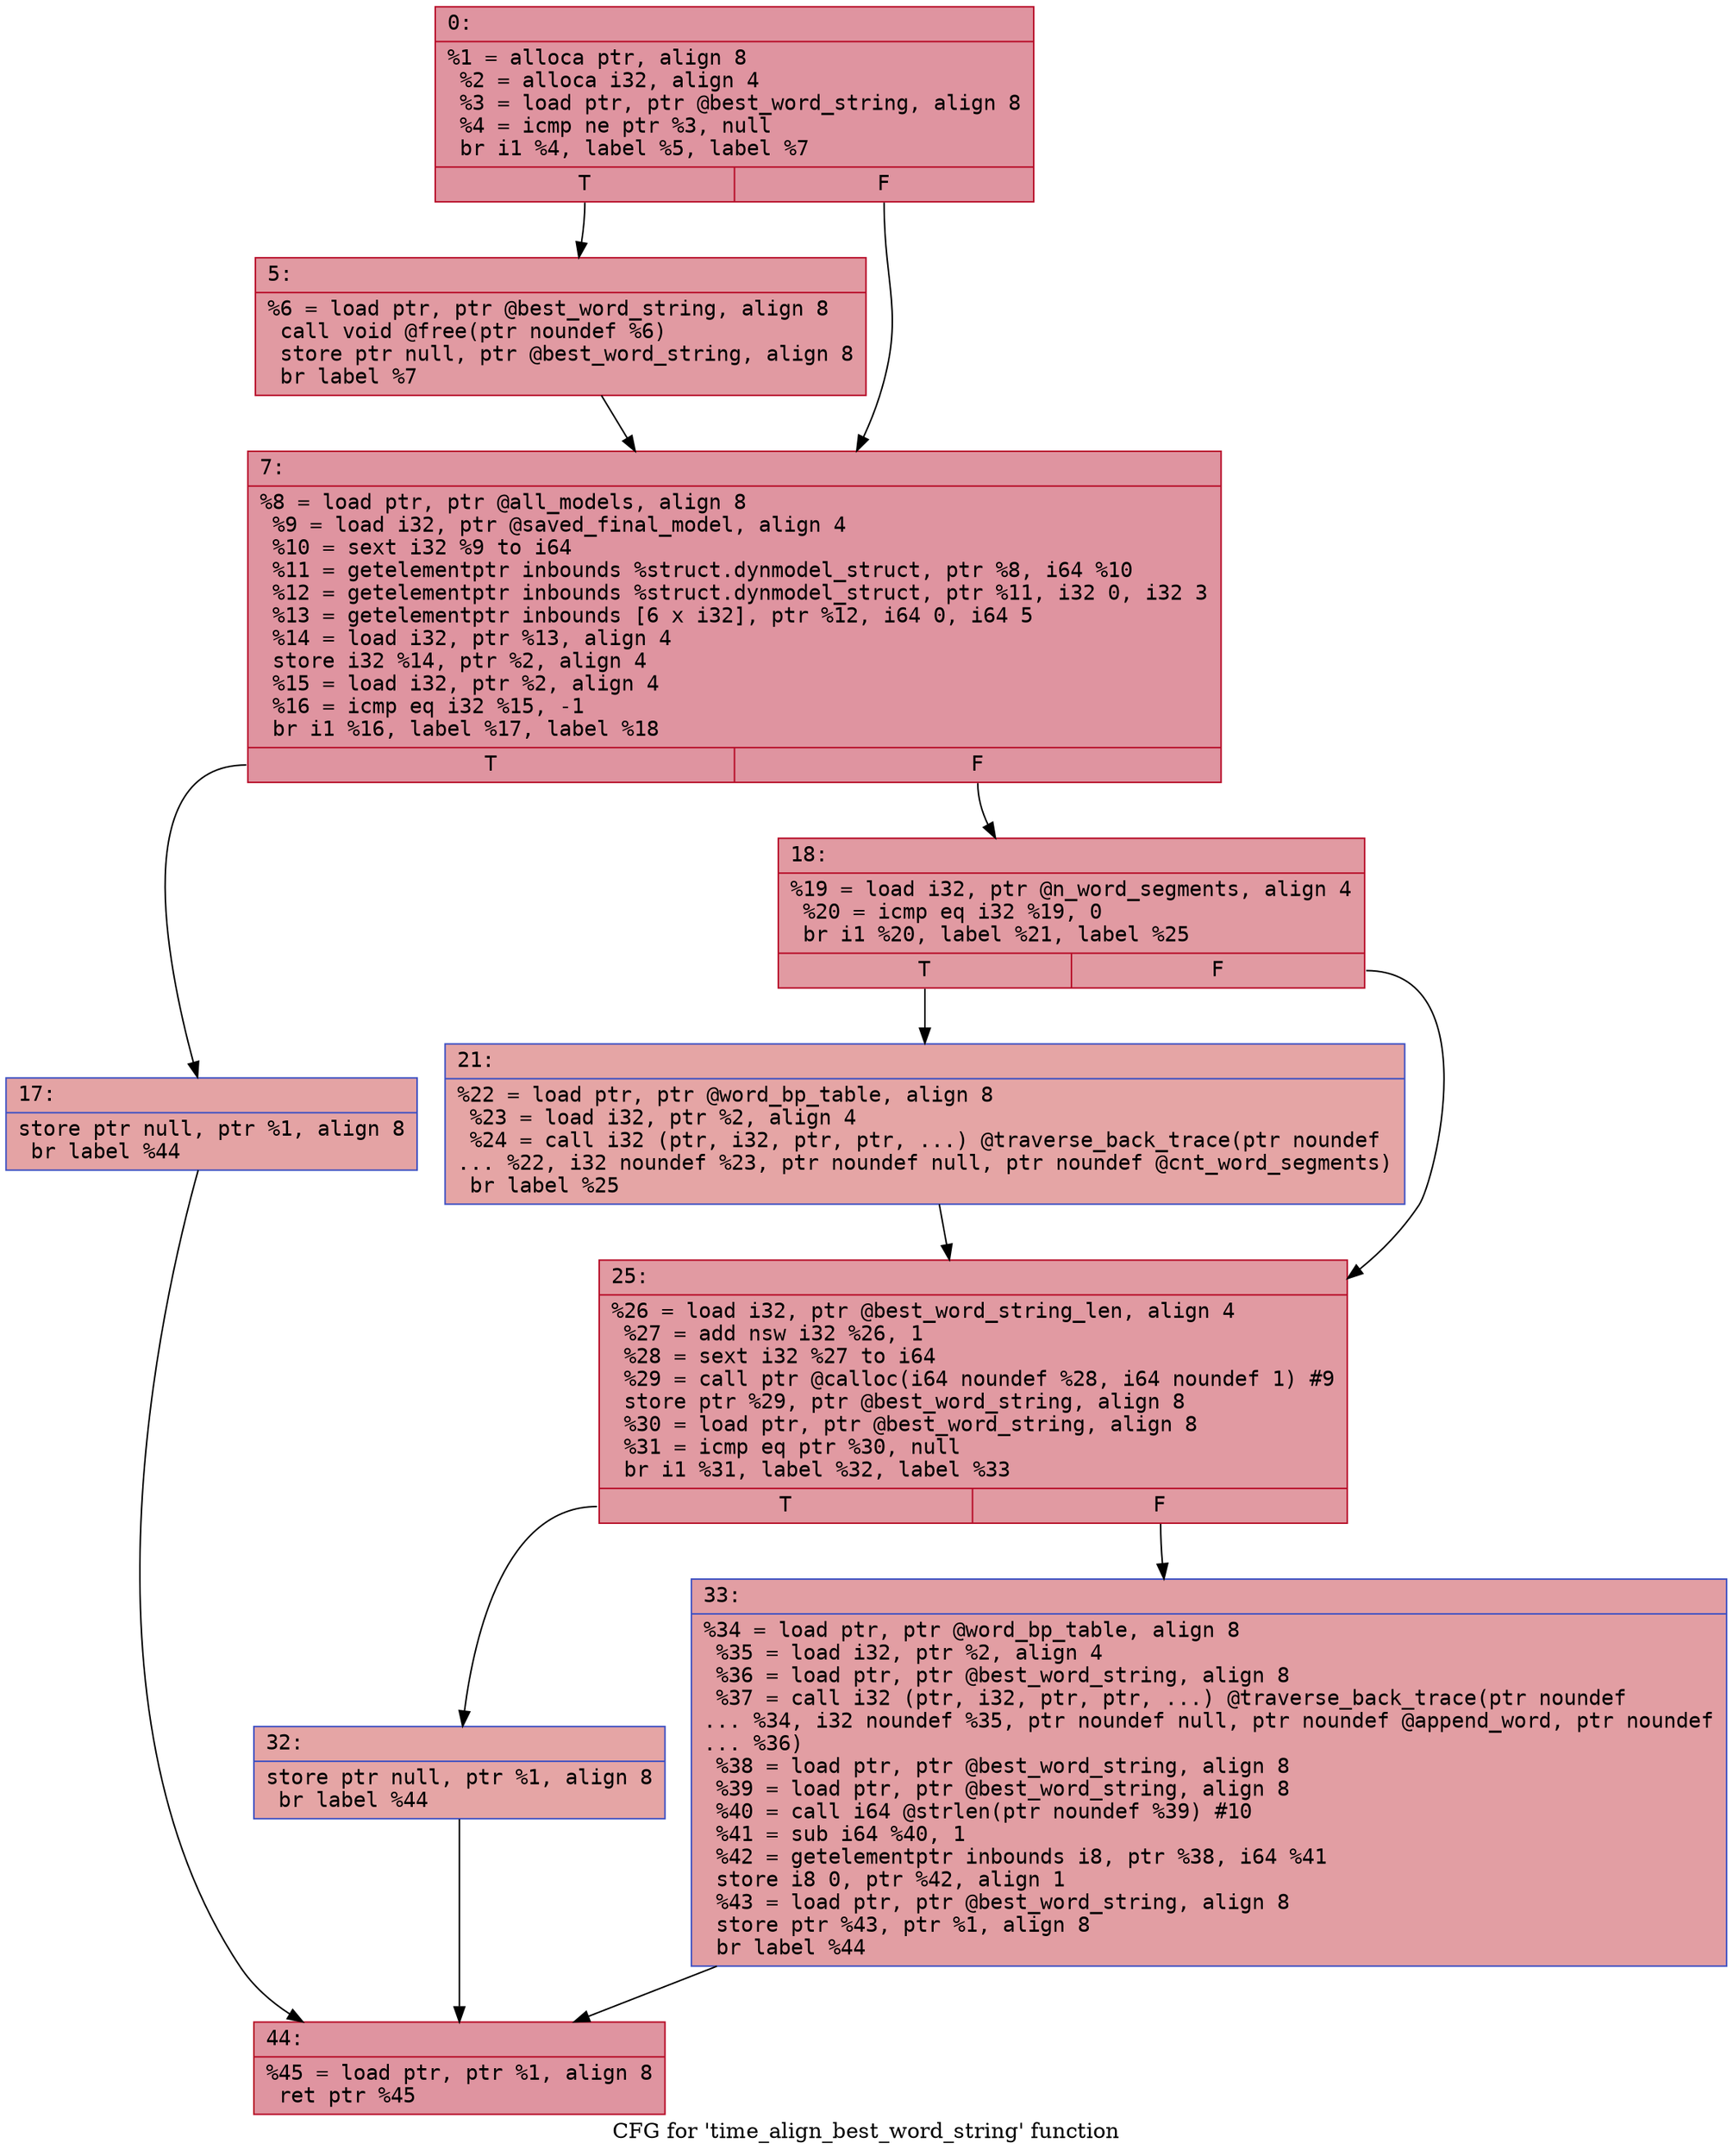 digraph "CFG for 'time_align_best_word_string' function" {
	label="CFG for 'time_align_best_word_string' function";

	Node0x600000d39ea0 [shape=record,color="#b70d28ff", style=filled, fillcolor="#b70d2870" fontname="Courier",label="{0:\l|  %1 = alloca ptr, align 8\l  %2 = alloca i32, align 4\l  %3 = load ptr, ptr @best_word_string, align 8\l  %4 = icmp ne ptr %3, null\l  br i1 %4, label %5, label %7\l|{<s0>T|<s1>F}}"];
	Node0x600000d39ea0:s0 -> Node0x600000d39ef0[tooltip="0 -> 5\nProbability 62.50%" ];
	Node0x600000d39ea0:s1 -> Node0x600000d39f40[tooltip="0 -> 7\nProbability 37.50%" ];
	Node0x600000d39ef0 [shape=record,color="#b70d28ff", style=filled, fillcolor="#bb1b2c70" fontname="Courier",label="{5:\l|  %6 = load ptr, ptr @best_word_string, align 8\l  call void @free(ptr noundef %6)\l  store ptr null, ptr @best_word_string, align 8\l  br label %7\l}"];
	Node0x600000d39ef0 -> Node0x600000d39f40[tooltip="5 -> 7\nProbability 100.00%" ];
	Node0x600000d39f40 [shape=record,color="#b70d28ff", style=filled, fillcolor="#b70d2870" fontname="Courier",label="{7:\l|  %8 = load ptr, ptr @all_models, align 8\l  %9 = load i32, ptr @saved_final_model, align 4\l  %10 = sext i32 %9 to i64\l  %11 = getelementptr inbounds %struct.dynmodel_struct, ptr %8, i64 %10\l  %12 = getelementptr inbounds %struct.dynmodel_struct, ptr %11, i32 0, i32 3\l  %13 = getelementptr inbounds [6 x i32], ptr %12, i64 0, i64 5\l  %14 = load i32, ptr %13, align 4\l  store i32 %14, ptr %2, align 4\l  %15 = load i32, ptr %2, align 4\l  %16 = icmp eq i32 %15, -1\l  br i1 %16, label %17, label %18\l|{<s0>T|<s1>F}}"];
	Node0x600000d39f40:s0 -> Node0x600000d39f90[tooltip="7 -> 17\nProbability 37.50%" ];
	Node0x600000d39f40:s1 -> Node0x600000d39fe0[tooltip="7 -> 18\nProbability 62.50%" ];
	Node0x600000d39f90 [shape=record,color="#3d50c3ff", style=filled, fillcolor="#c32e3170" fontname="Courier",label="{17:\l|  store ptr null, ptr %1, align 8\l  br label %44\l}"];
	Node0x600000d39f90 -> Node0x600000d3a170[tooltip="17 -> 44\nProbability 100.00%" ];
	Node0x600000d39fe0 [shape=record,color="#b70d28ff", style=filled, fillcolor="#bb1b2c70" fontname="Courier",label="{18:\l|  %19 = load i32, ptr @n_word_segments, align 4\l  %20 = icmp eq i32 %19, 0\l  br i1 %20, label %21, label %25\l|{<s0>T|<s1>F}}"];
	Node0x600000d39fe0:s0 -> Node0x600000d3a030[tooltip="18 -> 21\nProbability 37.50%" ];
	Node0x600000d39fe0:s1 -> Node0x600000d3a080[tooltip="18 -> 25\nProbability 62.50%" ];
	Node0x600000d3a030 [shape=record,color="#3d50c3ff", style=filled, fillcolor="#c5333470" fontname="Courier",label="{21:\l|  %22 = load ptr, ptr @word_bp_table, align 8\l  %23 = load i32, ptr %2, align 4\l  %24 = call i32 (ptr, i32, ptr, ptr, ...) @traverse_back_trace(ptr noundef\l... %22, i32 noundef %23, ptr noundef null, ptr noundef @cnt_word_segments)\l  br label %25\l}"];
	Node0x600000d3a030 -> Node0x600000d3a080[tooltip="21 -> 25\nProbability 100.00%" ];
	Node0x600000d3a080 [shape=record,color="#b70d28ff", style=filled, fillcolor="#bb1b2c70" fontname="Courier",label="{25:\l|  %26 = load i32, ptr @best_word_string_len, align 4\l  %27 = add nsw i32 %26, 1\l  %28 = sext i32 %27 to i64\l  %29 = call ptr @calloc(i64 noundef %28, i64 noundef 1) #9\l  store ptr %29, ptr @best_word_string, align 8\l  %30 = load ptr, ptr @best_word_string, align 8\l  %31 = icmp eq ptr %30, null\l  br i1 %31, label %32, label %33\l|{<s0>T|<s1>F}}"];
	Node0x600000d3a080:s0 -> Node0x600000d3a0d0[tooltip="25 -> 32\nProbability 37.50%" ];
	Node0x600000d3a080:s1 -> Node0x600000d3a120[tooltip="25 -> 33\nProbability 62.50%" ];
	Node0x600000d3a0d0 [shape=record,color="#3d50c3ff", style=filled, fillcolor="#c5333470" fontname="Courier",label="{32:\l|  store ptr null, ptr %1, align 8\l  br label %44\l}"];
	Node0x600000d3a0d0 -> Node0x600000d3a170[tooltip="32 -> 44\nProbability 100.00%" ];
	Node0x600000d3a120 [shape=record,color="#3d50c3ff", style=filled, fillcolor="#be242e70" fontname="Courier",label="{33:\l|  %34 = load ptr, ptr @word_bp_table, align 8\l  %35 = load i32, ptr %2, align 4\l  %36 = load ptr, ptr @best_word_string, align 8\l  %37 = call i32 (ptr, i32, ptr, ptr, ...) @traverse_back_trace(ptr noundef\l... %34, i32 noundef %35, ptr noundef null, ptr noundef @append_word, ptr noundef\l... %36)\l  %38 = load ptr, ptr @best_word_string, align 8\l  %39 = load ptr, ptr @best_word_string, align 8\l  %40 = call i64 @strlen(ptr noundef %39) #10\l  %41 = sub i64 %40, 1\l  %42 = getelementptr inbounds i8, ptr %38, i64 %41\l  store i8 0, ptr %42, align 1\l  %43 = load ptr, ptr @best_word_string, align 8\l  store ptr %43, ptr %1, align 8\l  br label %44\l}"];
	Node0x600000d3a120 -> Node0x600000d3a170[tooltip="33 -> 44\nProbability 100.00%" ];
	Node0x600000d3a170 [shape=record,color="#b70d28ff", style=filled, fillcolor="#b70d2870" fontname="Courier",label="{44:\l|  %45 = load ptr, ptr %1, align 8\l  ret ptr %45\l}"];
}
